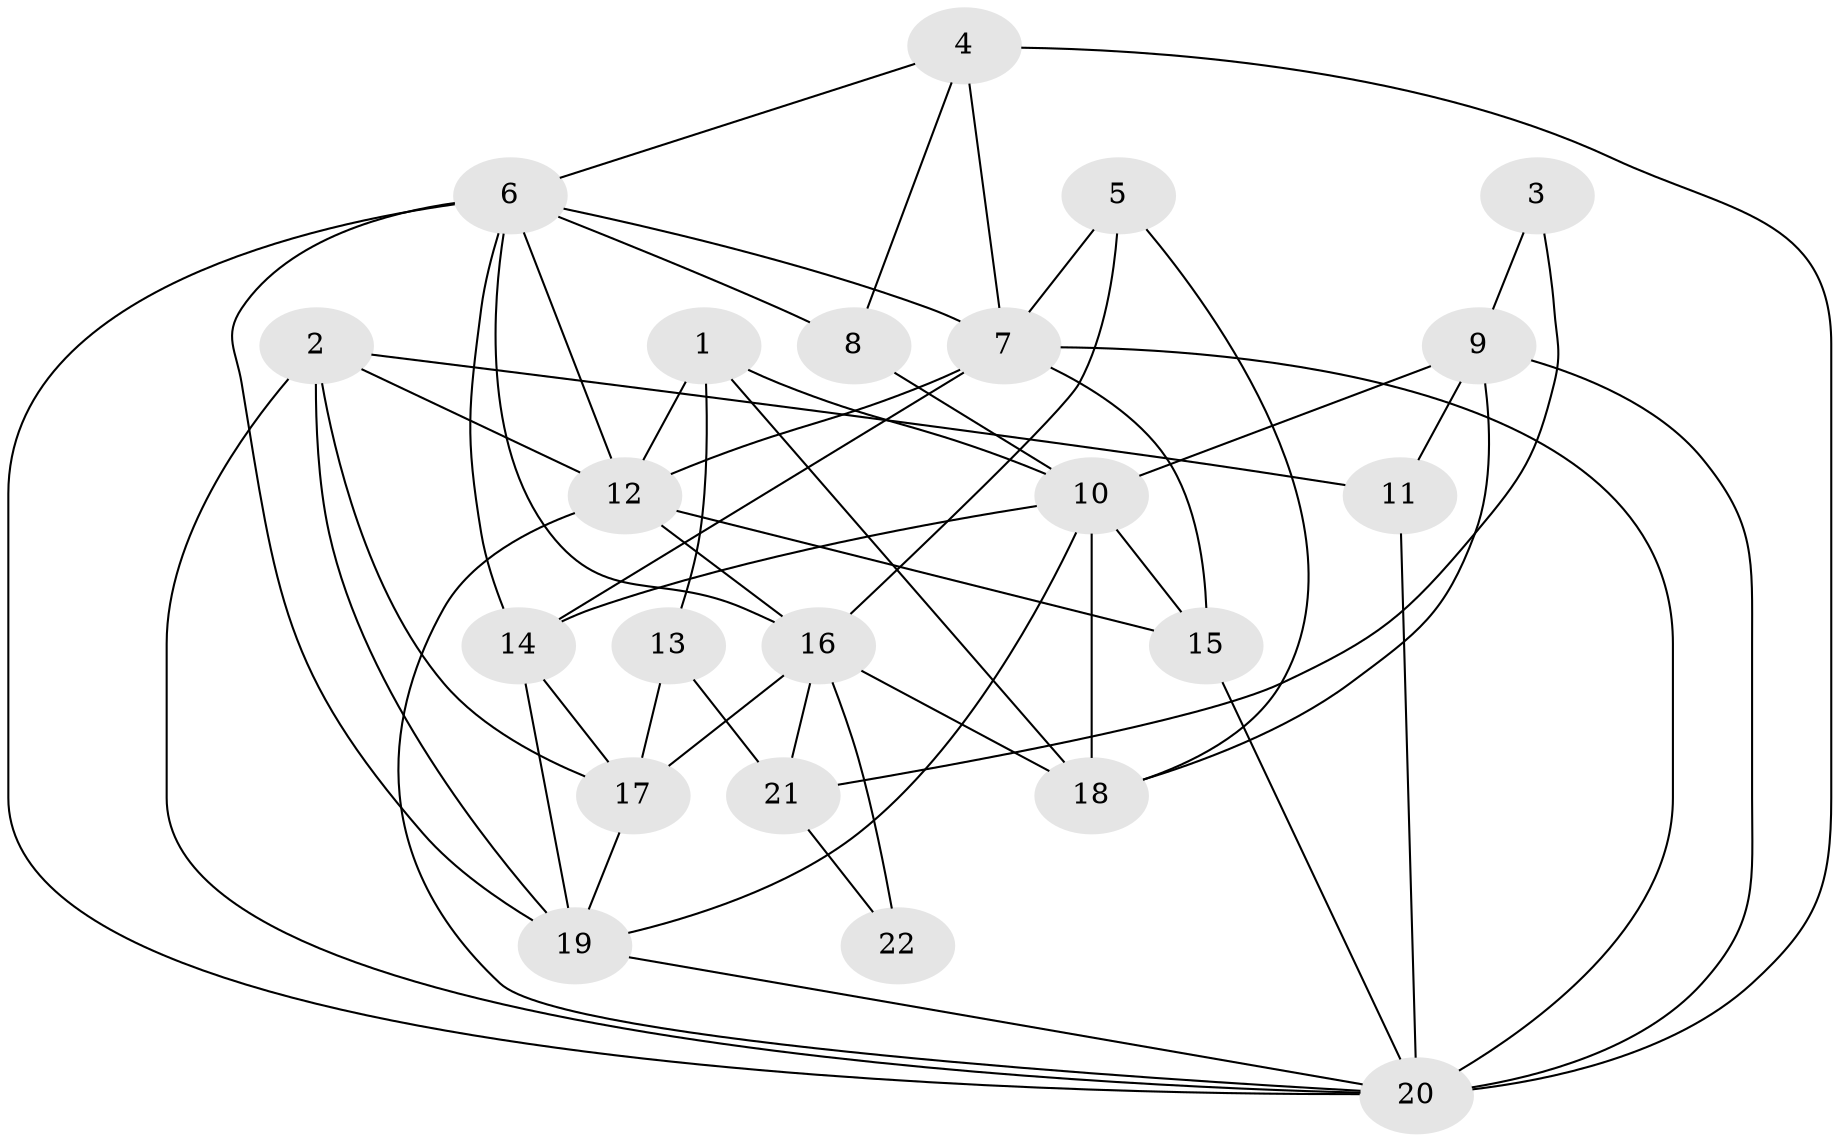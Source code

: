 // original degree distribution, {4: 0.38181818181818183, 7: 0.03636363636363636, 3: 0.18181818181818182, 5: 0.10909090909090909, 2: 0.16363636363636364, 8: 0.01818181818181818, 6: 0.10909090909090909}
// Generated by graph-tools (version 1.1) at 2025/37/03/04/25 23:37:13]
// undirected, 22 vertices, 54 edges
graph export_dot {
  node [color=gray90,style=filled];
  1;
  2;
  3;
  4;
  5;
  6;
  7;
  8;
  9;
  10;
  11;
  12;
  13;
  14;
  15;
  16;
  17;
  18;
  19;
  20;
  21;
  22;
  1 -- 10 [weight=1.0];
  1 -- 12 [weight=2.0];
  1 -- 13 [weight=1.0];
  1 -- 18 [weight=1.0];
  2 -- 11 [weight=1.0];
  2 -- 12 [weight=1.0];
  2 -- 17 [weight=1.0];
  2 -- 19 [weight=1.0];
  2 -- 20 [weight=1.0];
  3 -- 9 [weight=1.0];
  3 -- 21 [weight=1.0];
  4 -- 6 [weight=1.0];
  4 -- 7 [weight=1.0];
  4 -- 8 [weight=1.0];
  4 -- 20 [weight=1.0];
  5 -- 7 [weight=2.0];
  5 -- 16 [weight=1.0];
  5 -- 18 [weight=1.0];
  6 -- 7 [weight=1.0];
  6 -- 8 [weight=2.0];
  6 -- 12 [weight=2.0];
  6 -- 14 [weight=1.0];
  6 -- 16 [weight=4.0];
  6 -- 19 [weight=1.0];
  6 -- 20 [weight=1.0];
  7 -- 12 [weight=2.0];
  7 -- 14 [weight=1.0];
  7 -- 15 [weight=2.0];
  7 -- 20 [weight=2.0];
  8 -- 10 [weight=1.0];
  9 -- 10 [weight=1.0];
  9 -- 11 [weight=1.0];
  9 -- 18 [weight=1.0];
  9 -- 20 [weight=2.0];
  10 -- 14 [weight=2.0];
  10 -- 15 [weight=1.0];
  10 -- 18 [weight=3.0];
  10 -- 19 [weight=1.0];
  11 -- 20 [weight=1.0];
  12 -- 15 [weight=1.0];
  12 -- 16 [weight=1.0];
  12 -- 20 [weight=1.0];
  13 -- 17 [weight=1.0];
  13 -- 21 [weight=1.0];
  14 -- 17 [weight=1.0];
  14 -- 19 [weight=1.0];
  15 -- 20 [weight=2.0];
  16 -- 17 [weight=1.0];
  16 -- 18 [weight=2.0];
  16 -- 21 [weight=2.0];
  16 -- 22 [weight=2.0];
  17 -- 19 [weight=1.0];
  19 -- 20 [weight=1.0];
  21 -- 22 [weight=1.0];
}
